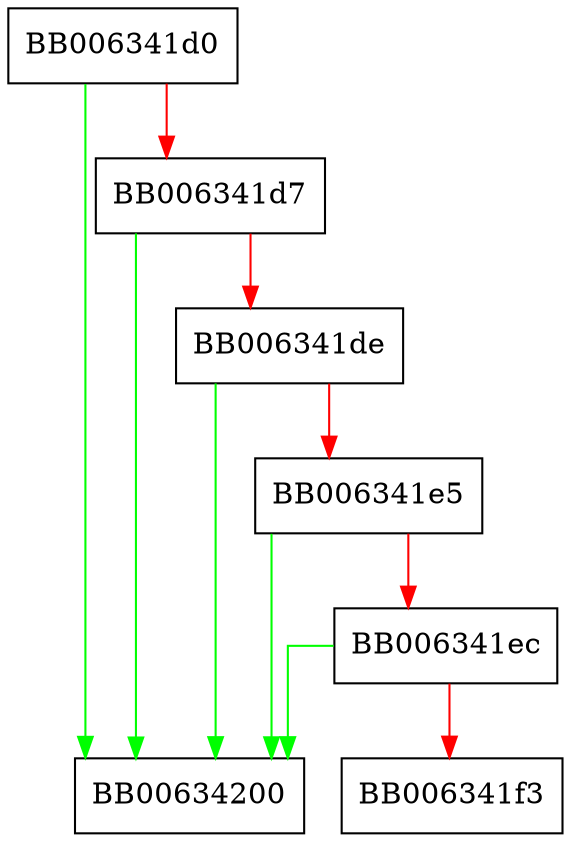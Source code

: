 digraph RSA_check_key {
  node [shape="box"];
  graph [splines=ortho];
  BB006341d0 -> BB00634200 [color="green"];
  BB006341d0 -> BB006341d7 [color="red"];
  BB006341d7 -> BB00634200 [color="green"];
  BB006341d7 -> BB006341de [color="red"];
  BB006341de -> BB00634200 [color="green"];
  BB006341de -> BB006341e5 [color="red"];
  BB006341e5 -> BB00634200 [color="green"];
  BB006341e5 -> BB006341ec [color="red"];
  BB006341ec -> BB00634200 [color="green"];
  BB006341ec -> BB006341f3 [color="red"];
}